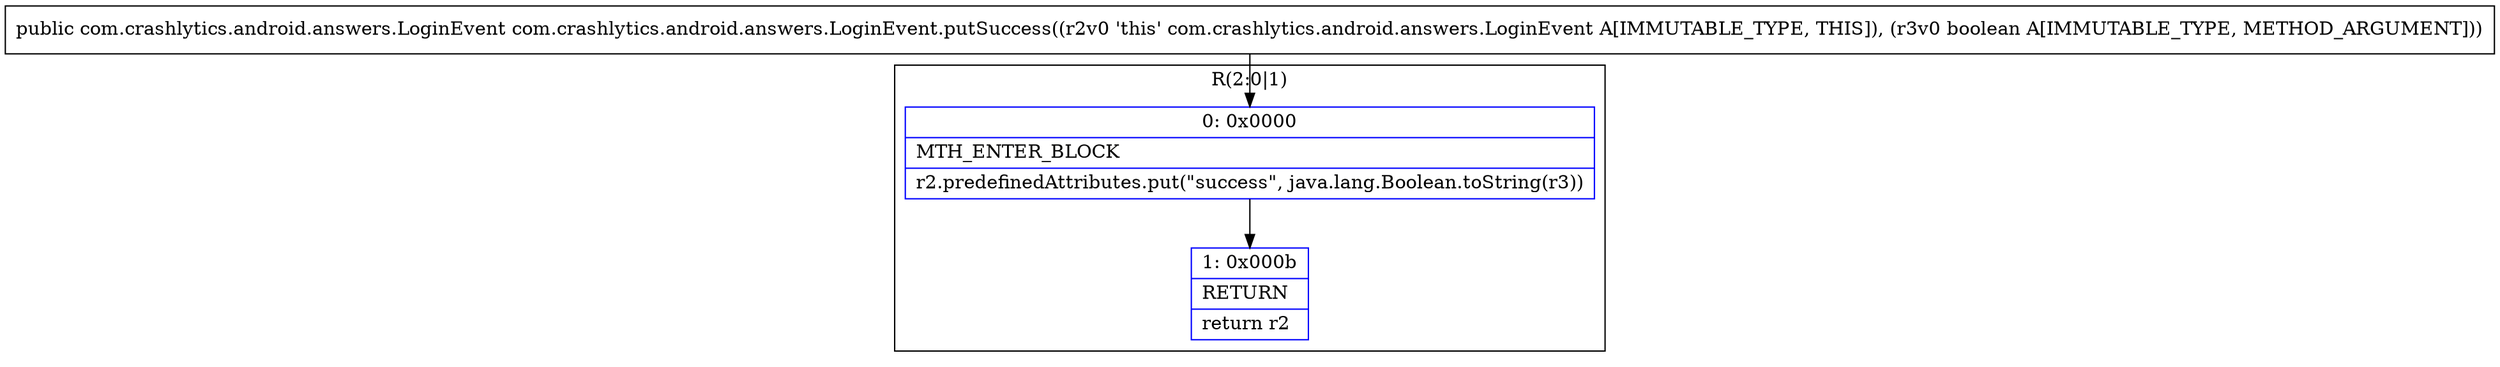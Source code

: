digraph "CFG forcom.crashlytics.android.answers.LoginEvent.putSuccess(Z)Lcom\/crashlytics\/android\/answers\/LoginEvent;" {
subgraph cluster_Region_1551392159 {
label = "R(2:0|1)";
node [shape=record,color=blue];
Node_0 [shape=record,label="{0\:\ 0x0000|MTH_ENTER_BLOCK\l|r2.predefinedAttributes.put(\"success\", java.lang.Boolean.toString(r3))\l}"];
Node_1 [shape=record,label="{1\:\ 0x000b|RETURN\l|return r2\l}"];
}
MethodNode[shape=record,label="{public com.crashlytics.android.answers.LoginEvent com.crashlytics.android.answers.LoginEvent.putSuccess((r2v0 'this' com.crashlytics.android.answers.LoginEvent A[IMMUTABLE_TYPE, THIS]), (r3v0 boolean A[IMMUTABLE_TYPE, METHOD_ARGUMENT])) }"];
MethodNode -> Node_0;
Node_0 -> Node_1;
}

